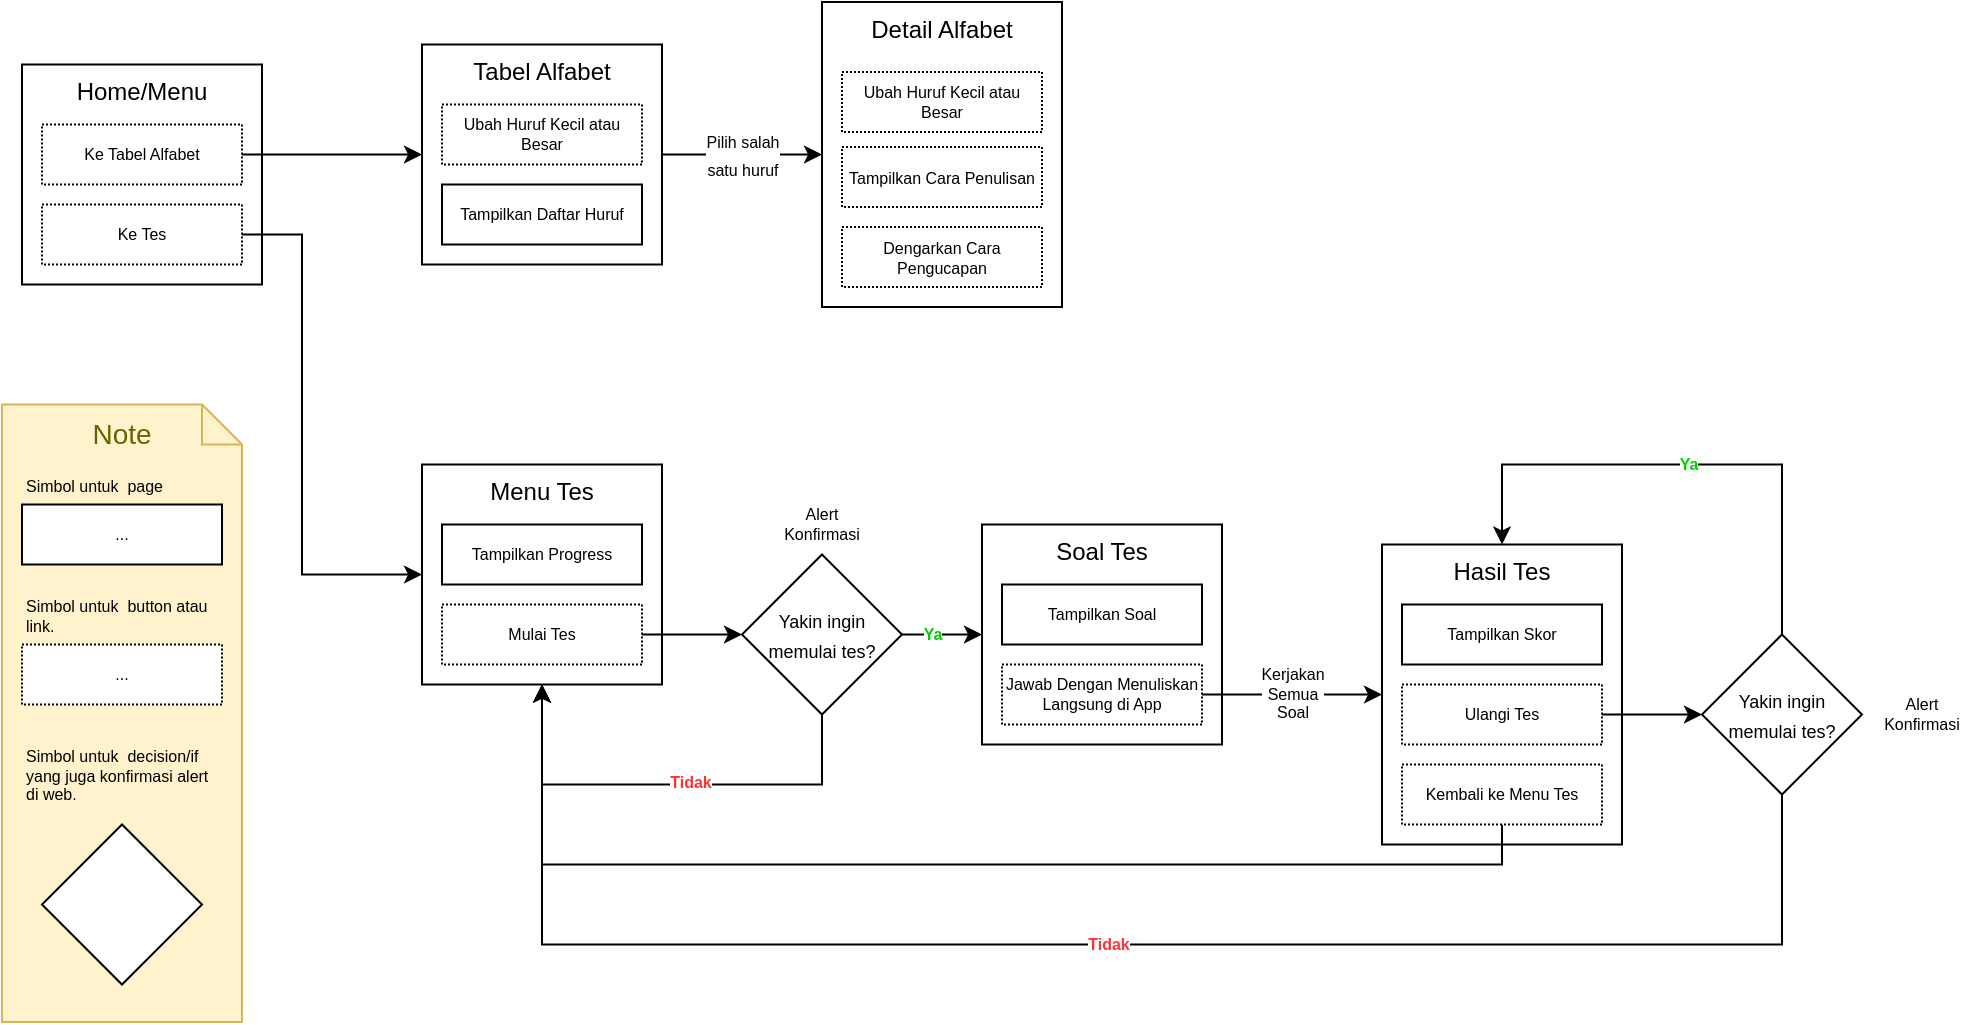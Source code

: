 <mxfile version="14.3.1" type="github">
  <diagram id="spq8JdsfhC8C1h_wg7kn" name="Page-1">
    <mxGraphModel dx="786" dy="546" grid="1" gridSize="10" guides="1" tooltips="1" connect="1" arrows="1" fold="1" page="1" pageScale="1" pageWidth="827" pageHeight="1169" math="0" shadow="0">
      <root>
        <mxCell id="0" />
        <mxCell id="1" parent="0" />
        <mxCell id="ty7SyT1RI53wU4MempQv-1" value="Home/Menu" style="rounded=0;whiteSpace=wrap;html=1;verticalAlign=top;" parent="1" vertex="1">
          <mxGeometry x="50" y="71.25" width="120" height="110" as="geometry" />
        </mxCell>
        <mxCell id="ty7SyT1RI53wU4MempQv-2" value="Ke Tabel Alfabet" style="rounded=0;whiteSpace=wrap;html=1;verticalAlign=middle;fontSize=8;dashed=1;dashPattern=1 1;" parent="1" vertex="1">
          <mxGeometry x="60" y="101.25" width="100" height="30" as="geometry" />
        </mxCell>
        <mxCell id="ty7SyT1RI53wU4MempQv-7" style="edgeStyle=orthogonalEdgeStyle;rounded=0;orthogonalLoop=1;jettySize=auto;html=1;entryX=0;entryY=0.5;entryDx=0;entryDy=0;" parent="1" source="ty7SyT1RI53wU4MempQv-3" target="ty7SyT1RI53wU4MempQv-6" edge="1">
          <mxGeometry relative="1" as="geometry">
            <Array as="points">
              <mxPoint x="190" y="156.25" />
              <mxPoint x="190" y="326.25" />
            </Array>
          </mxGeometry>
        </mxCell>
        <mxCell id="ty7SyT1RI53wU4MempQv-3" value="Ke Tes" style="rounded=0;whiteSpace=wrap;html=1;verticalAlign=middle;fontSize=8;dashed=1;dashPattern=1 1;" parent="1" vertex="1">
          <mxGeometry x="60" y="141.25" width="100" height="30" as="geometry" />
        </mxCell>
        <mxCell id="ty7SyT1RI53wU4MempQv-9" value="&lt;font style=&quot;font-size: 8px&quot;&gt;Pilih salah &lt;br&gt;satu huruf&lt;/font&gt;" style="edgeStyle=orthogonalEdgeStyle;rounded=0;orthogonalLoop=1;jettySize=auto;html=1;entryX=0;entryY=0.5;entryDx=0;entryDy=0;" parent="1" source="ty7SyT1RI53wU4MempQv-4" target="ty7SyT1RI53wU4MempQv-8" edge="1">
          <mxGeometry relative="1" as="geometry">
            <mxPoint x="360" y="41.25" as="targetPoint" />
          </mxGeometry>
        </mxCell>
        <mxCell id="ty7SyT1RI53wU4MempQv-4" value="Tabel Alfabet" style="rounded=0;whiteSpace=wrap;html=1;verticalAlign=top;" parent="1" vertex="1">
          <mxGeometry x="250" y="61.25" width="120" height="110" as="geometry" />
        </mxCell>
        <mxCell id="ty7SyT1RI53wU4MempQv-5" value="" style="endArrow=classic;html=1;exitX=1;exitY=0.5;exitDx=0;exitDy=0;entryX=0;entryY=0.5;entryDx=0;entryDy=0;" parent="1" source="ty7SyT1RI53wU4MempQv-2" target="ty7SyT1RI53wU4MempQv-4" edge="1">
          <mxGeometry width="50" height="50" relative="1" as="geometry">
            <mxPoint x="160" y="161.25" as="sourcePoint" />
            <mxPoint x="220" y="116.25" as="targetPoint" />
          </mxGeometry>
        </mxCell>
        <mxCell id="ty7SyT1RI53wU4MempQv-6" value="Menu Tes" style="rounded=0;whiteSpace=wrap;html=1;verticalAlign=top;" parent="1" vertex="1">
          <mxGeometry x="250" y="271.25" width="120" height="110" as="geometry" />
        </mxCell>
        <mxCell id="ty7SyT1RI53wU4MempQv-8" value="Detail Alfabet" style="rounded=0;whiteSpace=wrap;html=1;verticalAlign=top;" parent="1" vertex="1">
          <mxGeometry x="450" y="40" width="120" height="152.5" as="geometry" />
        </mxCell>
        <mxCell id="ty7SyT1RI53wU4MempQv-10" value="Ubah Huruf Kecil atau Besar" style="rounded=0;whiteSpace=wrap;html=1;verticalAlign=middle;fontSize=8;dashed=1;dashPattern=1 1;" parent="1" vertex="1">
          <mxGeometry x="460" y="75" width="100" height="30" as="geometry" />
        </mxCell>
        <mxCell id="ty7SyT1RI53wU4MempQv-12" value="Dengarkan Cara Pengucapan" style="rounded=0;whiteSpace=wrap;html=1;verticalAlign=middle;fontSize=8;dashed=1;dashPattern=1 1;" parent="1" vertex="1">
          <mxGeometry x="460" y="152.5" width="100" height="30" as="geometry" />
        </mxCell>
        <mxCell id="ty7SyT1RI53wU4MempQv-13" value="Soal Tes" style="rounded=0;whiteSpace=wrap;html=1;verticalAlign=top;" parent="1" vertex="1">
          <mxGeometry x="530" y="301.25" width="120" height="110" as="geometry" />
        </mxCell>
        <mxCell id="ty7SyT1RI53wU4MempQv-16" style="edgeStyle=orthogonalEdgeStyle;rounded=0;orthogonalLoop=1;jettySize=auto;html=1;entryX=0;entryY=0.5;entryDx=0;entryDy=0;fontSize=8;" parent="1" source="ty7SyT1RI53wU4MempQv-14" target="nL-NKK2QzN84WdHb_sJW-5" edge="1">
          <mxGeometry relative="1" as="geometry" />
        </mxCell>
        <mxCell id="ty7SyT1RI53wU4MempQv-14" value="Mulai Tes" style="rounded=0;whiteSpace=wrap;html=1;verticalAlign=middle;fontSize=8;dashed=1;dashPattern=1 1;" parent="1" vertex="1">
          <mxGeometry x="260" y="341.25" width="100" height="30" as="geometry" />
        </mxCell>
        <mxCell id="ty7SyT1RI53wU4MempQv-15" value="Tampilkan Progress" style="rounded=0;whiteSpace=wrap;html=1;verticalAlign=middle;fontSize=8;" parent="1" vertex="1">
          <mxGeometry x="260" y="301.25" width="100" height="30" as="geometry" />
        </mxCell>
        <mxCell id="ty7SyT1RI53wU4MempQv-17" value="Tampilkan Soal" style="rounded=0;whiteSpace=wrap;html=1;verticalAlign=middle;fontSize=8;" parent="1" vertex="1">
          <mxGeometry x="540" y="331.25" width="100" height="30" as="geometry" />
        </mxCell>
        <mxCell id="nL-NKK2QzN84WdHb_sJW-14" value="Kerjakan&lt;br&gt;Semua&lt;br&gt;Soal" style="edgeStyle=orthogonalEdgeStyle;rounded=0;orthogonalLoop=1;jettySize=auto;html=1;entryX=0;entryY=0.5;entryDx=0;entryDy=0;fontSize=8;" edge="1" parent="1" source="ty7SyT1RI53wU4MempQv-18" target="ty7SyT1RI53wU4MempQv-19">
          <mxGeometry relative="1" as="geometry" />
        </mxCell>
        <mxCell id="ty7SyT1RI53wU4MempQv-18" value="Jawab Dengan Menuliskan Langsung di App" style="rounded=0;whiteSpace=wrap;html=1;verticalAlign=middle;fontSize=8;dashed=1;dashPattern=1 1;" parent="1" vertex="1">
          <mxGeometry x="540" y="371.25" width="100" height="30" as="geometry" />
        </mxCell>
        <mxCell id="ty7SyT1RI53wU4MempQv-19" value="Hasil Tes" style="rounded=0;whiteSpace=wrap;html=1;verticalAlign=top;" parent="1" vertex="1">
          <mxGeometry x="730" y="311.25" width="120" height="150" as="geometry" />
        </mxCell>
        <mxCell id="ty7SyT1RI53wU4MempQv-21" value="Tampilkan Skor" style="rounded=0;whiteSpace=wrap;html=1;verticalAlign=middle;fontSize=8;" parent="1" vertex="1">
          <mxGeometry x="740" y="341.25" width="100" height="30" as="geometry" />
        </mxCell>
        <mxCell id="nL-NKK2QzN84WdHb_sJW-18" style="edgeStyle=orthogonalEdgeStyle;rounded=0;orthogonalLoop=1;jettySize=auto;html=1;entryX=0;entryY=0.5;entryDx=0;entryDy=0;fontSize=8;" edge="1" parent="1" source="ty7SyT1RI53wU4MempQv-22" target="nL-NKK2QzN84WdHb_sJW-17">
          <mxGeometry relative="1" as="geometry" />
        </mxCell>
        <mxCell id="ty7SyT1RI53wU4MempQv-22" value="Ulangi Tes" style="rounded=0;whiteSpace=wrap;html=1;verticalAlign=middle;fontSize=8;dashed=1;dashPattern=1 1;" parent="1" vertex="1">
          <mxGeometry x="740" y="381.25" width="100" height="30" as="geometry" />
        </mxCell>
        <mxCell id="nL-NKK2QzN84WdHb_sJW-15" style="edgeStyle=orthogonalEdgeStyle;rounded=0;orthogonalLoop=1;jettySize=auto;html=1;entryX=0.5;entryY=1;entryDx=0;entryDy=0;fontSize=8;exitX=0.5;exitY=1;exitDx=0;exitDy=0;" edge="1" parent="1" source="ty7SyT1RI53wU4MempQv-23" target="ty7SyT1RI53wU4MempQv-6">
          <mxGeometry relative="1" as="geometry">
            <Array as="points">
              <mxPoint x="790" y="471.25" />
              <mxPoint x="310" y="471.25" />
            </Array>
          </mxGeometry>
        </mxCell>
        <mxCell id="ty7SyT1RI53wU4MempQv-23" value="Kembali ke Menu Tes" style="rounded=0;whiteSpace=wrap;html=1;verticalAlign=middle;fontSize=8;dashed=1;dashPattern=1 1;" parent="1" vertex="1">
          <mxGeometry x="740" y="421.25" width="100" height="30" as="geometry" />
        </mxCell>
        <mxCell id="nL-NKK2QzN84WdHb_sJW-3" value="Tampilkan Cara Penulisan" style="rounded=0;whiteSpace=wrap;html=1;verticalAlign=middle;fontSize=8;dashed=1;dashPattern=1 1;" vertex="1" parent="1">
          <mxGeometry x="460" y="112.5" width="100" height="30" as="geometry" />
        </mxCell>
        <mxCell id="nL-NKK2QzN84WdHb_sJW-6" style="edgeStyle=orthogonalEdgeStyle;rounded=0;orthogonalLoop=1;jettySize=auto;html=1;exitX=0.5;exitY=1;exitDx=0;exitDy=0;entryX=0.5;entryY=1;entryDx=0;entryDy=0;" edge="1" parent="1" source="nL-NKK2QzN84WdHb_sJW-5" target="ty7SyT1RI53wU4MempQv-6">
          <mxGeometry relative="1" as="geometry">
            <mxPoint x="270.0" y="381.25" as="targetPoint" />
            <Array as="points">
              <mxPoint x="450" y="431.25" />
              <mxPoint x="310" y="431.25" />
            </Array>
          </mxGeometry>
        </mxCell>
        <mxCell id="nL-NKK2QzN84WdHb_sJW-10" value="Tidak" style="edgeLabel;html=1;align=center;verticalAlign=middle;resizable=0;points=[];fontSize=8;fontStyle=1;fontColor=#FF3333;" vertex="1" connectable="0" parent="nL-NKK2QzN84WdHb_sJW-6">
          <mxGeometry x="-0.096" y="-2" relative="1" as="geometry">
            <mxPoint as="offset" />
          </mxGeometry>
        </mxCell>
        <mxCell id="nL-NKK2QzN84WdHb_sJW-7" style="edgeStyle=orthogonalEdgeStyle;rounded=0;orthogonalLoop=1;jettySize=auto;html=1;entryX=0;entryY=0.5;entryDx=0;entryDy=0;" edge="1" parent="1" source="nL-NKK2QzN84WdHb_sJW-5" target="ty7SyT1RI53wU4MempQv-13">
          <mxGeometry relative="1" as="geometry" />
        </mxCell>
        <mxCell id="nL-NKK2QzN84WdHb_sJW-12" value="&lt;b&gt;&lt;font color=&quot;#00cc00&quot;&gt;Ya&lt;/font&gt;&lt;/b&gt;" style="edgeLabel;html=1;align=center;verticalAlign=middle;resizable=0;points=[];fontSize=8;" vertex="1" connectable="0" parent="nL-NKK2QzN84WdHb_sJW-7">
          <mxGeometry x="-0.24" y="1" relative="1" as="geometry">
            <mxPoint as="offset" />
          </mxGeometry>
        </mxCell>
        <mxCell id="nL-NKK2QzN84WdHb_sJW-5" value="&lt;font style=&quot;font-size: 9px&quot;&gt;Yakin ingin memulai tes?&lt;/font&gt;" style="rhombus;whiteSpace=wrap;html=1;" vertex="1" parent="1">
          <mxGeometry x="410" y="316.25" width="80" height="80" as="geometry" />
        </mxCell>
        <mxCell id="nL-NKK2QzN84WdHb_sJW-8" value="Tampilkan Daftar Huruf" style="rounded=0;whiteSpace=wrap;html=1;verticalAlign=middle;fontSize=8;" vertex="1" parent="1">
          <mxGeometry x="260" y="131.25" width="100" height="30" as="geometry" />
        </mxCell>
        <mxCell id="nL-NKK2QzN84WdHb_sJW-9" value="Ubah Huruf Kecil atau Besar" style="rounded=0;whiteSpace=wrap;html=1;verticalAlign=middle;fontSize=8;dashed=1;dashPattern=1 1;" vertex="1" parent="1">
          <mxGeometry x="260" y="91.25" width="100" height="30" as="geometry" />
        </mxCell>
        <mxCell id="nL-NKK2QzN84WdHb_sJW-19" value="&lt;b&gt;&lt;font color=&quot;#ff3333&quot;&gt;Tidak&lt;/font&gt;&lt;/b&gt;" style="edgeStyle=orthogonalEdgeStyle;rounded=0;orthogonalLoop=1;jettySize=auto;html=1;fontSize=8;" edge="1" parent="1" source="nL-NKK2QzN84WdHb_sJW-17">
          <mxGeometry relative="1" as="geometry">
            <mxPoint x="310" y="381.25" as="targetPoint" />
            <Array as="points">
              <mxPoint x="930" y="511.25" />
              <mxPoint x="310" y="511.25" />
            </Array>
          </mxGeometry>
        </mxCell>
        <mxCell id="nL-NKK2QzN84WdHb_sJW-21" value="&lt;font color=&quot;#00cc00&quot;&gt;&lt;b&gt;Ya&lt;/b&gt;&lt;/font&gt;" style="edgeStyle=orthogonalEdgeStyle;rounded=0;orthogonalLoop=1;jettySize=auto;html=1;entryX=0.5;entryY=0;entryDx=0;entryDy=0;fontSize=8;" edge="1" parent="1" source="nL-NKK2QzN84WdHb_sJW-17" target="ty7SyT1RI53wU4MempQv-19">
          <mxGeometry relative="1" as="geometry">
            <Array as="points">
              <mxPoint x="930" y="271.25" />
              <mxPoint x="790" y="271.25" />
            </Array>
          </mxGeometry>
        </mxCell>
        <mxCell id="nL-NKK2QzN84WdHb_sJW-17" value="&lt;font style=&quot;font-size: 9px&quot;&gt;Yakin ingin memulai tes?&lt;/font&gt;" style="rhombus;whiteSpace=wrap;html=1;" vertex="1" parent="1">
          <mxGeometry x="890" y="356.25" width="80" height="80" as="geometry" />
        </mxCell>
        <mxCell id="nL-NKK2QzN84WdHb_sJW-24" value="Alert Konfirmasi" style="text;html=1;strokeColor=none;fillColor=none;align=center;verticalAlign=middle;whiteSpace=wrap;rounded=0;dashed=1;dashPattern=1 1;fontSize=8;" vertex="1" parent="1">
          <mxGeometry x="430" y="291.25" width="40" height="20" as="geometry" />
        </mxCell>
        <mxCell id="nL-NKK2QzN84WdHb_sJW-29" value="Alert Konfirmasi" style="text;html=1;strokeColor=none;fillColor=none;align=center;verticalAlign=middle;whiteSpace=wrap;rounded=0;dashed=1;dashPattern=1 1;fontSize=8;" vertex="1" parent="1">
          <mxGeometry x="980" y="386.25" width="40" height="20" as="geometry" />
        </mxCell>
        <mxCell id="nL-NKK2QzN84WdHb_sJW-31" value="Note" style="shape=note;strokeWidth=1;fontSize=14;size=20;whiteSpace=wrap;html=1;fillColor=#fff2cc;strokeColor=#d6b656;fontColor=#666600;rounded=1;verticalAlign=top;" vertex="1" parent="1">
          <mxGeometry x="40" y="241.25" width="120" height="308.75" as="geometry" />
        </mxCell>
        <mxCell id="nL-NKK2QzN84WdHb_sJW-32" value="..." style="rounded=0;whiteSpace=wrap;html=1;verticalAlign=middle;fontSize=8;dashed=1;dashPattern=1 1;" vertex="1" parent="1">
          <mxGeometry x="50" y="361.25" width="100" height="30" as="geometry" />
        </mxCell>
        <mxCell id="nL-NKK2QzN84WdHb_sJW-33" value="Simbol untuk&amp;nbsp; button atau link." style="text;html=1;strokeColor=none;fillColor=none;align=left;verticalAlign=top;whiteSpace=wrap;rounded=0;dashed=1;dashPattern=1 1;fontSize=8;" vertex="1" parent="1">
          <mxGeometry x="50" y="331.25" width="100" height="30" as="geometry" />
        </mxCell>
        <mxCell id="nL-NKK2QzN84WdHb_sJW-34" value="..." style="rounded=0;whiteSpace=wrap;html=1;verticalAlign=middle;fontSize=8;" vertex="1" parent="1">
          <mxGeometry x="50" y="291.25" width="100" height="30" as="geometry" />
        </mxCell>
        <mxCell id="nL-NKK2QzN84WdHb_sJW-35" value="Simbol untuk&amp;nbsp; page" style="text;html=1;strokeColor=none;fillColor=none;align=left;verticalAlign=top;whiteSpace=wrap;rounded=0;dashed=1;dashPattern=1 1;fontSize=8;" vertex="1" parent="1">
          <mxGeometry x="50" y="271.25" width="100" height="20" as="geometry" />
        </mxCell>
        <mxCell id="nL-NKK2QzN84WdHb_sJW-36" value="" style="rhombus;whiteSpace=wrap;html=1;" vertex="1" parent="1">
          <mxGeometry x="60" y="451.25" width="80" height="80" as="geometry" />
        </mxCell>
        <mxCell id="nL-NKK2QzN84WdHb_sJW-39" value="&lt;span style=&quot;font-family: &amp;#34;helvetica&amp;#34;&quot;&gt;Simbol untuk&amp;nbsp; decision/if yang juga konfirmasi alert di web.&lt;/span&gt;" style="text;html=1;strokeColor=none;fillColor=none;align=left;verticalAlign=top;whiteSpace=wrap;rounded=0;dashed=1;dashPattern=1 1;fontSize=8;" vertex="1" parent="1">
          <mxGeometry x="50" y="406.25" width="100" height="30" as="geometry" />
        </mxCell>
      </root>
    </mxGraphModel>
  </diagram>
</mxfile>
